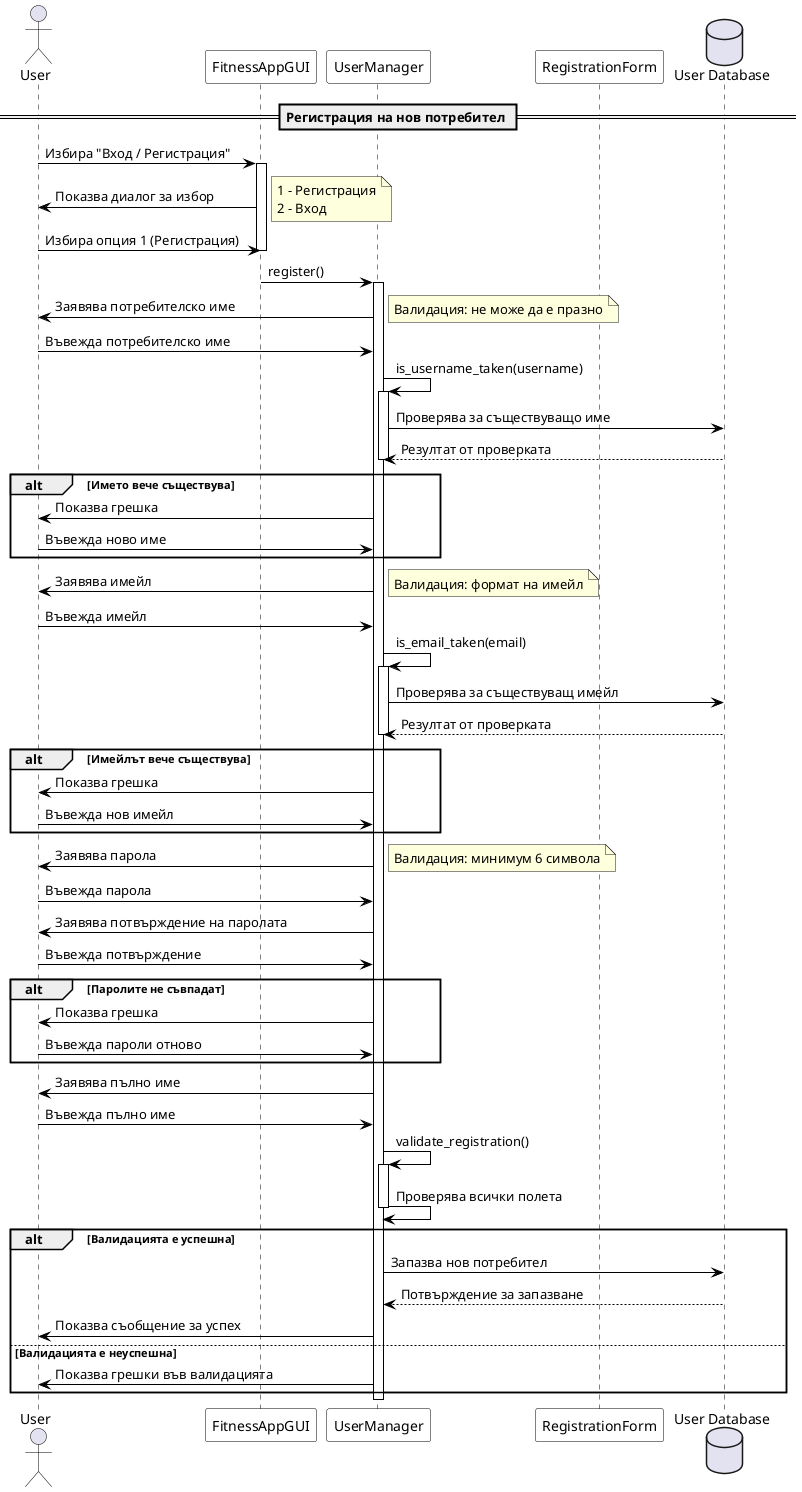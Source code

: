 @startuml Registration Sequence Diagram

' Стилове
skinparam sequence {
  ArrowColor Black
  ActorBorderColor Black
  LifeLineBorderColor Black
  ParticipantBorderColor Black
  ParticipantBackgroundColor White
}

' Участници
actor User
participant "FitnessAppGUI" as GUI
participant "UserManager" as UM
participant "RegistrationForm" as RF
database "User Database" as DB

' Сценарий
== Регистрация на нов потребител ==

User -> GUI: Избира "Вход / Регистрация"
activate GUI

GUI -> User: Показва диалог за избор
note right: 1 - Регистрация\n2 - Вход

User -> GUI: Избира опция 1 (Регистрация)
deactivate GUI

GUI -> UM: register()
activate UM

UM -> User: Заявява потребителско име
note right: Валидация: не може да е празно

User -> UM: Въвежда потребителско име

UM -> UM: is_username_taken(username)
activate UM
UM -> DB: Проверява за съществуващо име
DB --> UM: Резултат от проверката
deactivate UM

alt Името вече съществува
    UM -> User: Показва грешка
    User -> UM: Въвежда ново име
end

UM -> User: Заявява имейл
note right: Валидация: формат на имейл

User -> UM: Въвежда имейл

UM -> UM: is_email_taken(email)
activate UM
UM -> DB: Проверява за съществуващ имейл
DB --> UM: Резултат от проверката
deactivate UM

alt Имейлът вече съществува
    UM -> User: Показва грешка
    User -> UM: Въвежда нов имейл
end

UM -> User: Заявява парола
note right: Валидация: минимум 6 символа

User -> UM: Въвежда парола

UM -> User: Заявява потвърждение на паролата

User -> UM: Въвежда потвърждение

alt Паролите не съвпадат
    UM -> User: Показва грешка
    User -> UM: Въвежда пароли отново
end

UM -> User: Заявява пълно име

User -> UM: Въвежда пълно име

UM -> UM: validate_registration()
activate UM
UM -> UM: Проверява всички полета
deactivate UM

alt Валидацията е успешна
    UM -> DB: Запазва нов потребител
    DB --> UM: Потвърждение за запазване
    UM -> User: Показва съобщение за успех
else Валидацията е неуспешна
    UM -> User: Показва грешки във валидацията
end

deactivate UM

@enduml 